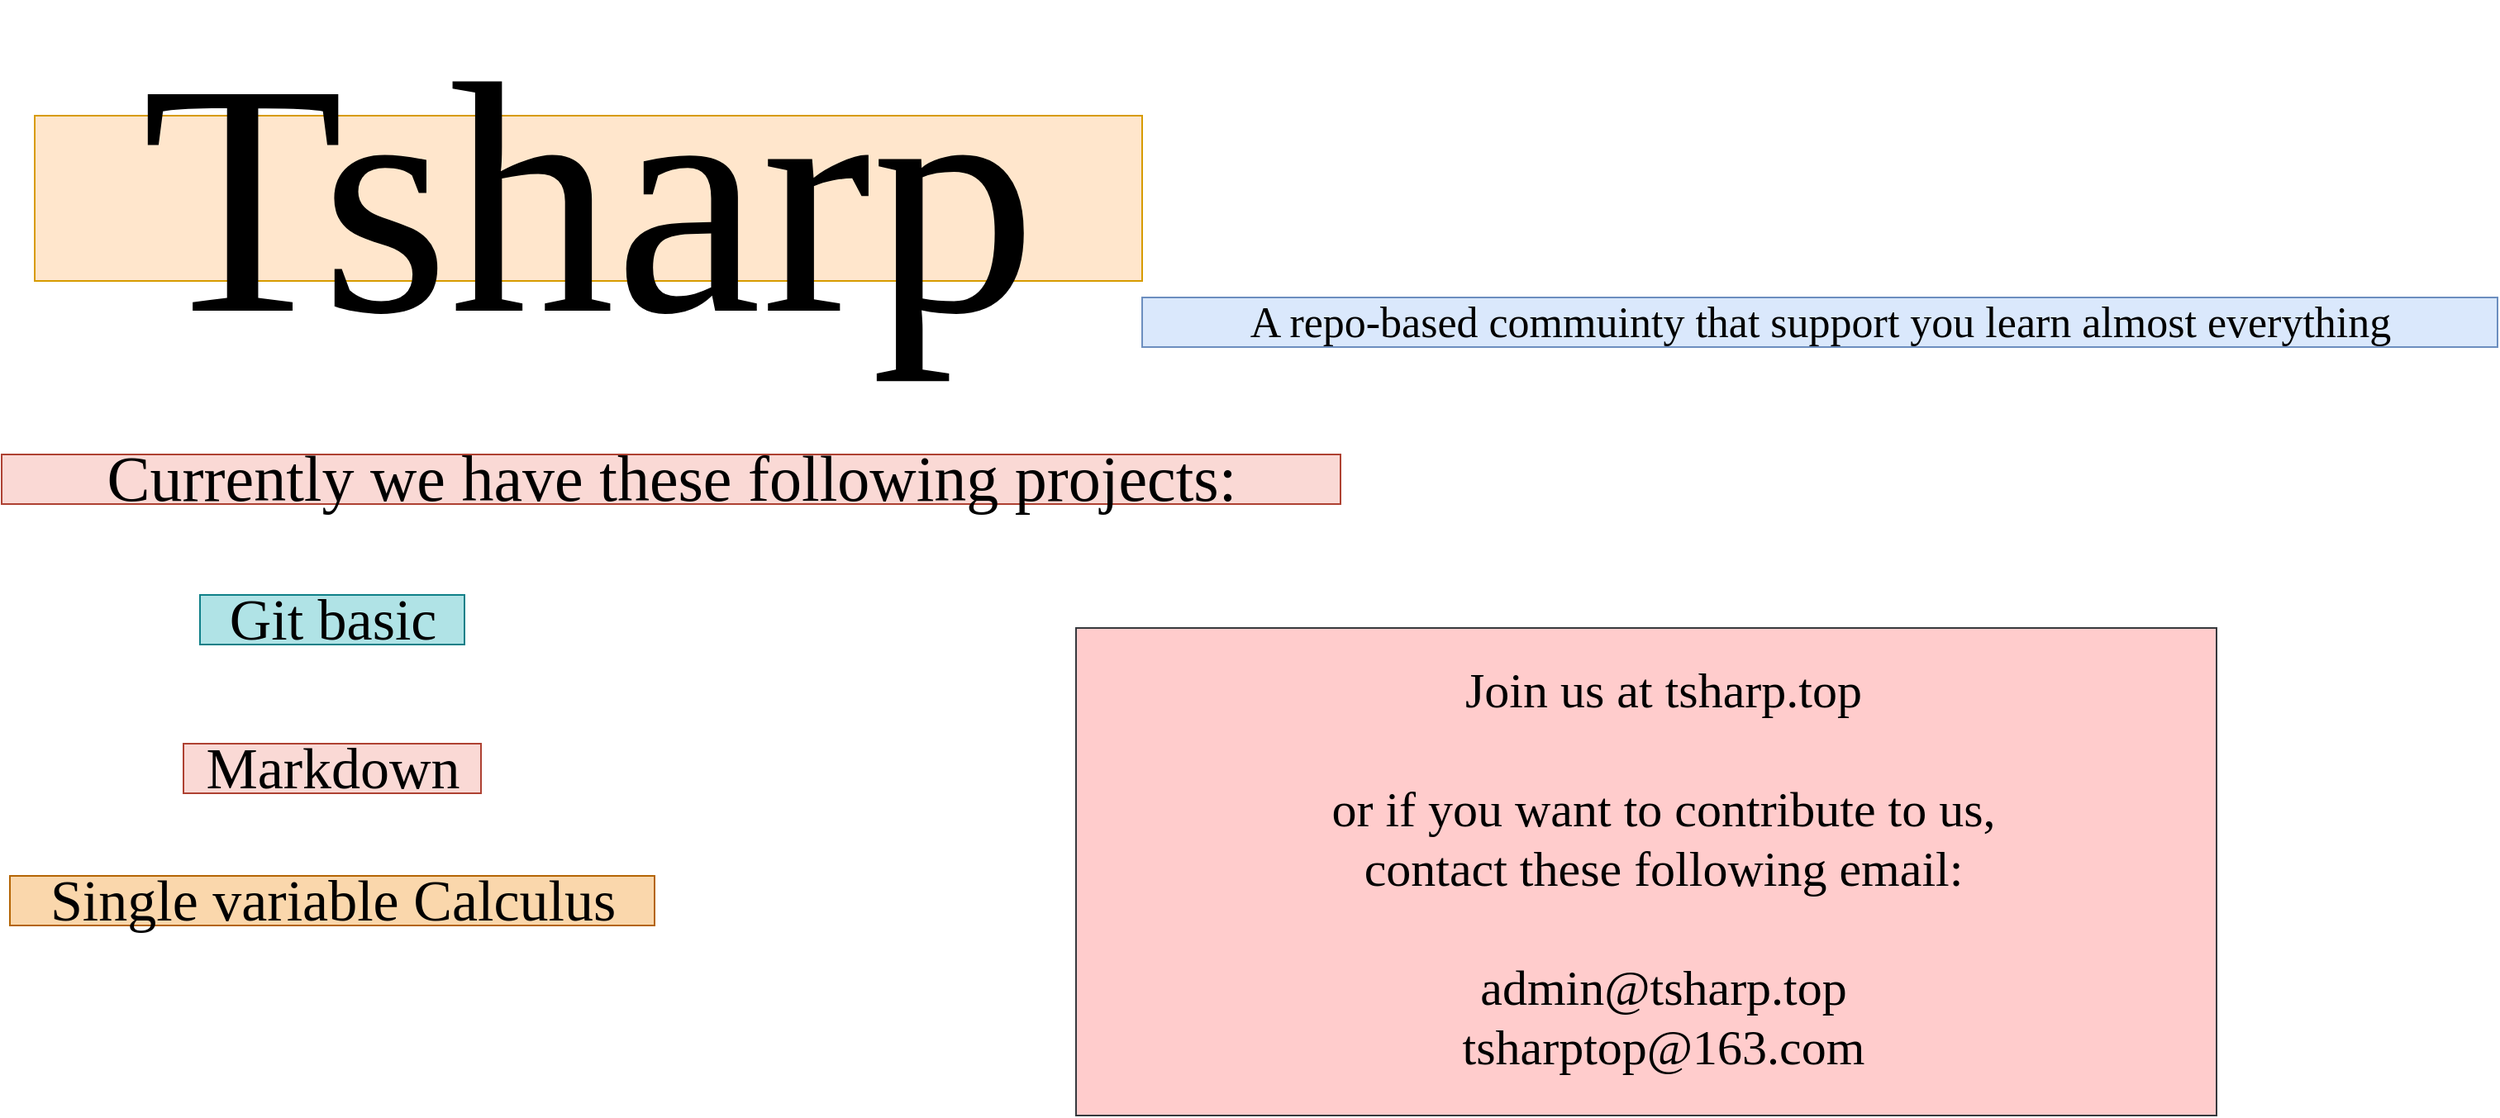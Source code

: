 <mxfile version="13.6.5">
    <diagram id="uKwilG3KA12a6PHzIHJy" name="Page-1">
        <mxGraphModel dx="1801" dy="1310" grid="1" gridSize="10" guides="1" tooltips="1" connect="1" arrows="1" fold="1" page="1" pageScale="1" pageWidth="1600" pageHeight="900" math="0" shadow="0">
            <root>
                <mxCell id="0"/>
                <mxCell id="1" parent="0"/>
                <mxCell id="2" value="&lt;font style=&quot;font-size: 200px&quot; face=&quot;Comic Sans MS&quot;&gt;Tsharp&lt;/font&gt;" style="text;html=1;resizable=0;autosize=1;align=center;verticalAlign=middle;points=[];fillColor=#ffe6cc;strokeColor=#d79b00;rounded=0;" vertex="1" parent="1">
                    <mxGeometry x="100" y="170" width="670" height="100" as="geometry"/>
                </mxCell>
                <mxCell id="4" value="&lt;font style=&quot;font-size: 26px&quot; face=&quot;Comic Sans MS&quot;&gt;A repo-based commuinty that support you learn almost everything&lt;/font&gt;" style="text;html=1;resizable=0;autosize=1;align=center;verticalAlign=middle;points=[];fillColor=#dae8fc;strokeColor=#6c8ebf;rounded=0;" vertex="1" parent="1">
                    <mxGeometry x="770" y="280" width="820" height="30" as="geometry"/>
                </mxCell>
                <mxCell id="5" value="&lt;font style=&quot;font-size: 39px&quot; face=&quot;Comic Sans MS&quot;&gt;Currently we have these following projects:&lt;/font&gt;" style="text;html=1;resizable=0;autosize=1;align=center;verticalAlign=middle;points=[];fillColor=#fad9d5;strokeColor=#ae4132;rounded=0;" vertex="1" parent="1">
                    <mxGeometry x="80" y="375" width="810" height="30" as="geometry"/>
                </mxCell>
                <mxCell id="6" value="&lt;font face=&quot;Comic Sans MS&quot; style=&quot;font-size: 35px&quot;&gt;Git basic&lt;br&gt;&lt;/font&gt;" style="text;html=1;resizable=0;autosize=1;align=center;verticalAlign=middle;points=[];fillColor=#b0e3e6;strokeColor=#0e8088;rounded=0;" vertex="1" parent="1">
                    <mxGeometry x="200" y="460" width="160" height="30" as="geometry"/>
                </mxCell>
                <mxCell id="8" value="&lt;font face=&quot;Comic Sans MS&quot; style=&quot;font-size: 35px&quot;&gt;Markdown&lt;br&gt;&lt;/font&gt;" style="text;html=1;resizable=0;autosize=1;align=center;verticalAlign=middle;points=[];fillColor=#fad9d5;strokeColor=#ae4132;rounded=0;" vertex="1" parent="1">
                    <mxGeometry x="190" y="550" width="180" height="30" as="geometry"/>
                </mxCell>
                <mxCell id="9" value="&lt;font face=&quot;Comic Sans MS&quot; style=&quot;font-size: 35px&quot;&gt;Single variable Calculus&lt;br&gt;&lt;/font&gt;" style="text;html=1;resizable=0;autosize=1;align=center;verticalAlign=middle;points=[];fillColor=#fad7ac;strokeColor=#b46504;rounded=0;" vertex="1" parent="1">
                    <mxGeometry x="85" y="630" width="390" height="30" as="geometry"/>
                </mxCell>
                <mxCell id="10" value="" style="whiteSpace=wrap;html=1;fillColor=#ffcccc;strokeColor=#36393d;" vertex="1" parent="1">
                    <mxGeometry x="730" y="480" width="690" height="295" as="geometry"/>
                </mxCell>
                <mxCell id="11" value="&lt;font face=&quot;Comic Sans MS&quot; style=&quot;font-size: 30px&quot;&gt;Join us at tsharp.top&lt;br&gt;&lt;br&gt;or if you want to contribute to us, &lt;br&gt;contact these following email:&lt;br&gt;&lt;br&gt;admin@tsharp.top&lt;br&gt;tsharptop@163.com&lt;br&gt;&lt;/font&gt;" style="text;html=1;resizable=0;autosize=1;align=center;verticalAlign=middle;points=[];fillColor=none;strokeColor=none;rounded=0;" vertex="1" parent="1">
                    <mxGeometry x="840" y="550" width="490" height="150" as="geometry"/>
                </mxCell>
            </root>
        </mxGraphModel>
    </diagram>
</mxfile>